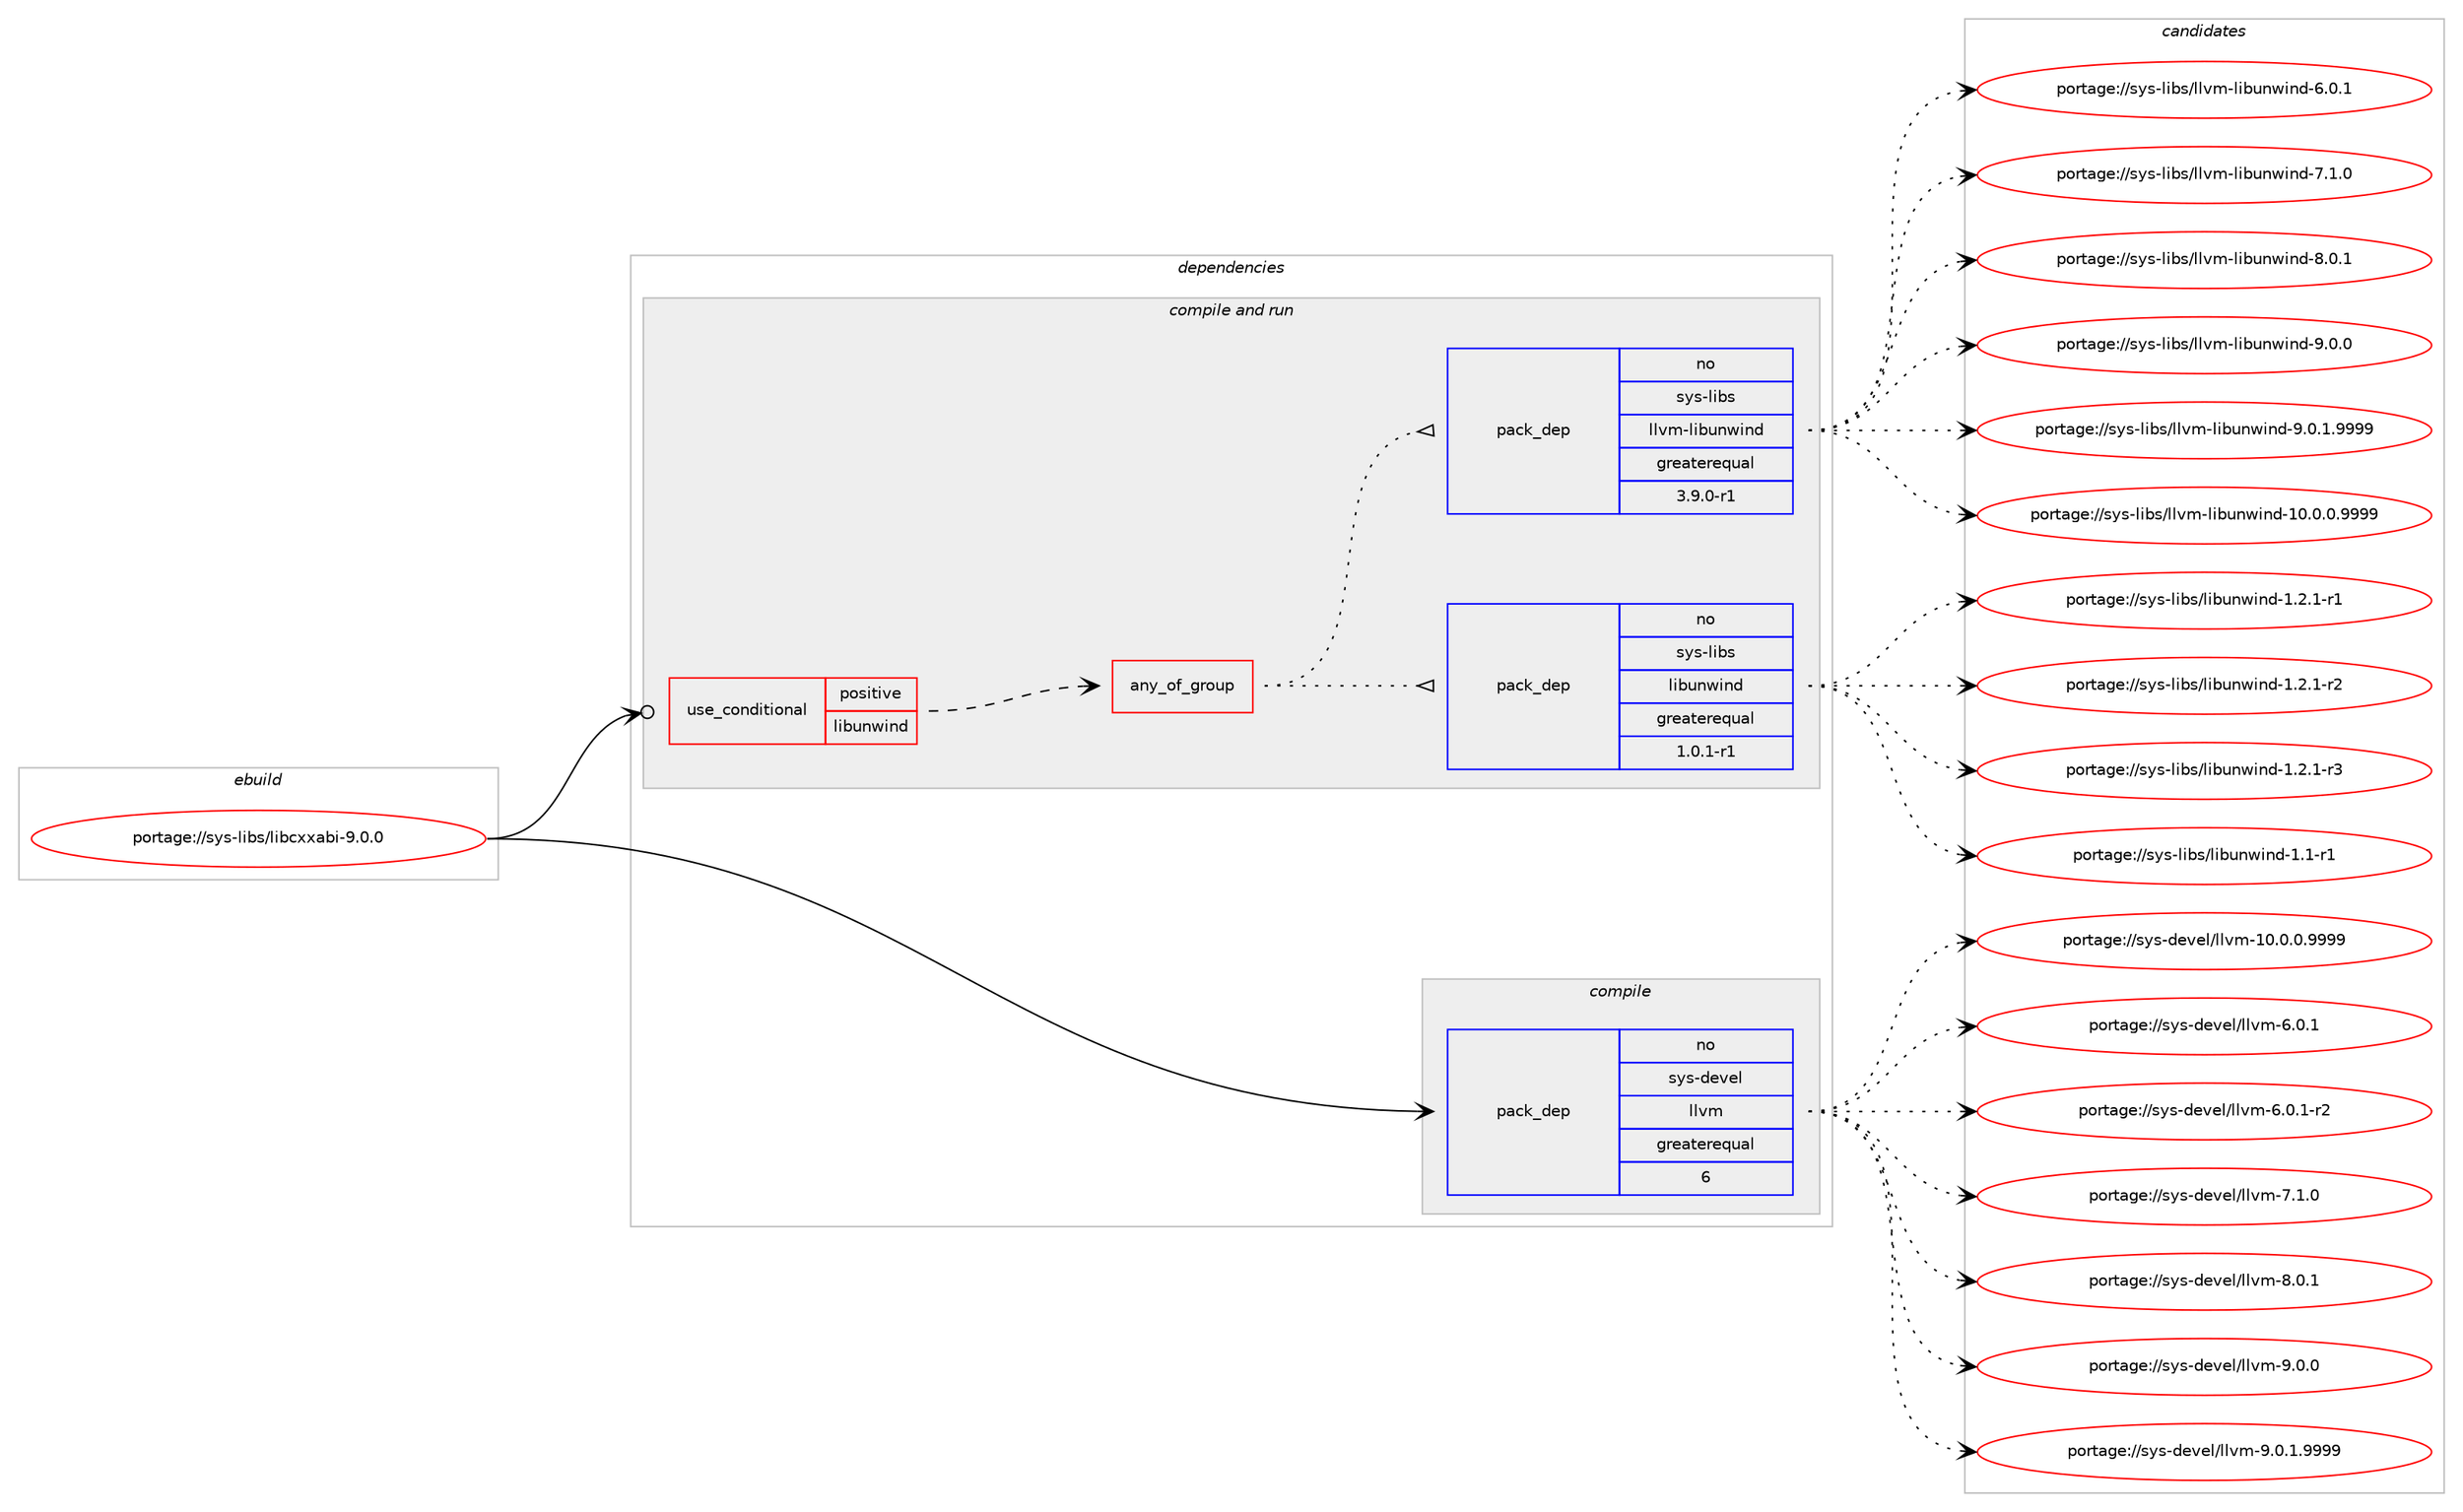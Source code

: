 digraph prolog {

# *************
# Graph options
# *************

newrank=true;
concentrate=true;
compound=true;
graph [rankdir=LR,fontname=Helvetica,fontsize=10,ranksep=1.5];#, ranksep=2.5, nodesep=0.2];
edge  [arrowhead=vee];
node  [fontname=Helvetica,fontsize=10];

# **********
# The ebuild
# **********

subgraph cluster_leftcol {
color=gray;
rank=same;
label=<<i>ebuild</i>>;
id [label="portage://sys-libs/libcxxabi-9.0.0", color=red, width=4, href="../sys-libs/libcxxabi-9.0.0.svg"];
}

# ****************
# The dependencies
# ****************

subgraph cluster_midcol {
color=gray;
label=<<i>dependencies</i>>;
subgraph cluster_compile {
fillcolor="#eeeeee";
style=filled;
label=<<i>compile</i>>;
subgraph pack319759 {
dependency431345 [label=<<TABLE BORDER="0" CELLBORDER="1" CELLSPACING="0" CELLPADDING="4" WIDTH="220"><TR><TD ROWSPAN="6" CELLPADDING="30">pack_dep</TD></TR><TR><TD WIDTH="110">no</TD></TR><TR><TD>sys-devel</TD></TR><TR><TD>llvm</TD></TR><TR><TD>greaterequal</TD></TR><TR><TD>6</TD></TR></TABLE>>, shape=none, color=blue];
}
id:e -> dependency431345:w [weight=20,style="solid",arrowhead="vee"];
}
subgraph cluster_compileandrun {
fillcolor="#eeeeee";
style=filled;
label=<<i>compile and run</i>>;
subgraph cond104325 {
dependency431346 [label=<<TABLE BORDER="0" CELLBORDER="1" CELLSPACING="0" CELLPADDING="4"><TR><TD ROWSPAN="3" CELLPADDING="10">use_conditional</TD></TR><TR><TD>positive</TD></TR><TR><TD>libunwind</TD></TR></TABLE>>, shape=none, color=red];
subgraph any7011 {
dependency431347 [label=<<TABLE BORDER="0" CELLBORDER="1" CELLSPACING="0" CELLPADDING="4"><TR><TD CELLPADDING="10">any_of_group</TD></TR></TABLE>>, shape=none, color=red];subgraph pack319760 {
dependency431348 [label=<<TABLE BORDER="0" CELLBORDER="1" CELLSPACING="0" CELLPADDING="4" WIDTH="220"><TR><TD ROWSPAN="6" CELLPADDING="30">pack_dep</TD></TR><TR><TD WIDTH="110">no</TD></TR><TR><TD>sys-libs</TD></TR><TR><TD>libunwind</TD></TR><TR><TD>greaterequal</TD></TR><TR><TD>1.0.1-r1</TD></TR></TABLE>>, shape=none, color=blue];
}
dependency431347:e -> dependency431348:w [weight=20,style="dotted",arrowhead="oinv"];
subgraph pack319761 {
dependency431349 [label=<<TABLE BORDER="0" CELLBORDER="1" CELLSPACING="0" CELLPADDING="4" WIDTH="220"><TR><TD ROWSPAN="6" CELLPADDING="30">pack_dep</TD></TR><TR><TD WIDTH="110">no</TD></TR><TR><TD>sys-libs</TD></TR><TR><TD>llvm-libunwind</TD></TR><TR><TD>greaterequal</TD></TR><TR><TD>3.9.0-r1</TD></TR></TABLE>>, shape=none, color=blue];
}
dependency431347:e -> dependency431349:w [weight=20,style="dotted",arrowhead="oinv"];
}
dependency431346:e -> dependency431347:w [weight=20,style="dashed",arrowhead="vee"];
}
id:e -> dependency431346:w [weight=20,style="solid",arrowhead="odotvee"];
}
subgraph cluster_run {
fillcolor="#eeeeee";
style=filled;
label=<<i>run</i>>;
}
}

# **************
# The candidates
# **************

subgraph cluster_choices {
rank=same;
color=gray;
label=<<i>candidates</i>>;

subgraph choice319759 {
color=black;
nodesep=1;
choiceportage1151211154510010111810110847108108118109454948464846484657575757 [label="portage://sys-devel/llvm-10.0.0.9999", color=red, width=4,href="../sys-devel/llvm-10.0.0.9999.svg"];
choiceportage1151211154510010111810110847108108118109455446484649 [label="portage://sys-devel/llvm-6.0.1", color=red, width=4,href="../sys-devel/llvm-6.0.1.svg"];
choiceportage11512111545100101118101108471081081181094554464846494511450 [label="portage://sys-devel/llvm-6.0.1-r2", color=red, width=4,href="../sys-devel/llvm-6.0.1-r2.svg"];
choiceportage1151211154510010111810110847108108118109455546494648 [label="portage://sys-devel/llvm-7.1.0", color=red, width=4,href="../sys-devel/llvm-7.1.0.svg"];
choiceportage1151211154510010111810110847108108118109455646484649 [label="portage://sys-devel/llvm-8.0.1", color=red, width=4,href="../sys-devel/llvm-8.0.1.svg"];
choiceportage1151211154510010111810110847108108118109455746484648 [label="portage://sys-devel/llvm-9.0.0", color=red, width=4,href="../sys-devel/llvm-9.0.0.svg"];
choiceportage11512111545100101118101108471081081181094557464846494657575757 [label="portage://sys-devel/llvm-9.0.1.9999", color=red, width=4,href="../sys-devel/llvm-9.0.1.9999.svg"];
dependency431345:e -> choiceportage1151211154510010111810110847108108118109454948464846484657575757:w [style=dotted,weight="100"];
dependency431345:e -> choiceportage1151211154510010111810110847108108118109455446484649:w [style=dotted,weight="100"];
dependency431345:e -> choiceportage11512111545100101118101108471081081181094554464846494511450:w [style=dotted,weight="100"];
dependency431345:e -> choiceportage1151211154510010111810110847108108118109455546494648:w [style=dotted,weight="100"];
dependency431345:e -> choiceportage1151211154510010111810110847108108118109455646484649:w [style=dotted,weight="100"];
dependency431345:e -> choiceportage1151211154510010111810110847108108118109455746484648:w [style=dotted,weight="100"];
dependency431345:e -> choiceportage11512111545100101118101108471081081181094557464846494657575757:w [style=dotted,weight="100"];
}
subgraph choice319760 {
color=black;
nodesep=1;
choiceportage11512111545108105981154710810598117110119105110100454946494511449 [label="portage://sys-libs/libunwind-1.1-r1", color=red, width=4,href="../sys-libs/libunwind-1.1-r1.svg"];
choiceportage115121115451081059811547108105981171101191051101004549465046494511449 [label="portage://sys-libs/libunwind-1.2.1-r1", color=red, width=4,href="../sys-libs/libunwind-1.2.1-r1.svg"];
choiceportage115121115451081059811547108105981171101191051101004549465046494511450 [label="portage://sys-libs/libunwind-1.2.1-r2", color=red, width=4,href="../sys-libs/libunwind-1.2.1-r2.svg"];
choiceportage115121115451081059811547108105981171101191051101004549465046494511451 [label="portage://sys-libs/libunwind-1.2.1-r3", color=red, width=4,href="../sys-libs/libunwind-1.2.1-r3.svg"];
dependency431348:e -> choiceportage11512111545108105981154710810598117110119105110100454946494511449:w [style=dotted,weight="100"];
dependency431348:e -> choiceportage115121115451081059811547108105981171101191051101004549465046494511449:w [style=dotted,weight="100"];
dependency431348:e -> choiceportage115121115451081059811547108105981171101191051101004549465046494511450:w [style=dotted,weight="100"];
dependency431348:e -> choiceportage115121115451081059811547108105981171101191051101004549465046494511451:w [style=dotted,weight="100"];
}
subgraph choice319761 {
color=black;
nodesep=1;
choiceportage1151211154510810598115471081081181094510810598117110119105110100454948464846484657575757 [label="portage://sys-libs/llvm-libunwind-10.0.0.9999", color=red, width=4,href="../sys-libs/llvm-libunwind-10.0.0.9999.svg"];
choiceportage1151211154510810598115471081081181094510810598117110119105110100455446484649 [label="portage://sys-libs/llvm-libunwind-6.0.1", color=red, width=4,href="../sys-libs/llvm-libunwind-6.0.1.svg"];
choiceportage1151211154510810598115471081081181094510810598117110119105110100455546494648 [label="portage://sys-libs/llvm-libunwind-7.1.0", color=red, width=4,href="../sys-libs/llvm-libunwind-7.1.0.svg"];
choiceportage1151211154510810598115471081081181094510810598117110119105110100455646484649 [label="portage://sys-libs/llvm-libunwind-8.0.1", color=red, width=4,href="../sys-libs/llvm-libunwind-8.0.1.svg"];
choiceportage1151211154510810598115471081081181094510810598117110119105110100455746484648 [label="portage://sys-libs/llvm-libunwind-9.0.0", color=red, width=4,href="../sys-libs/llvm-libunwind-9.0.0.svg"];
choiceportage11512111545108105981154710810811810945108105981171101191051101004557464846494657575757 [label="portage://sys-libs/llvm-libunwind-9.0.1.9999", color=red, width=4,href="../sys-libs/llvm-libunwind-9.0.1.9999.svg"];
dependency431349:e -> choiceportage1151211154510810598115471081081181094510810598117110119105110100454948464846484657575757:w [style=dotted,weight="100"];
dependency431349:e -> choiceportage1151211154510810598115471081081181094510810598117110119105110100455446484649:w [style=dotted,weight="100"];
dependency431349:e -> choiceportage1151211154510810598115471081081181094510810598117110119105110100455546494648:w [style=dotted,weight="100"];
dependency431349:e -> choiceportage1151211154510810598115471081081181094510810598117110119105110100455646484649:w [style=dotted,weight="100"];
dependency431349:e -> choiceportage1151211154510810598115471081081181094510810598117110119105110100455746484648:w [style=dotted,weight="100"];
dependency431349:e -> choiceportage11512111545108105981154710810811810945108105981171101191051101004557464846494657575757:w [style=dotted,weight="100"];
}
}

}
